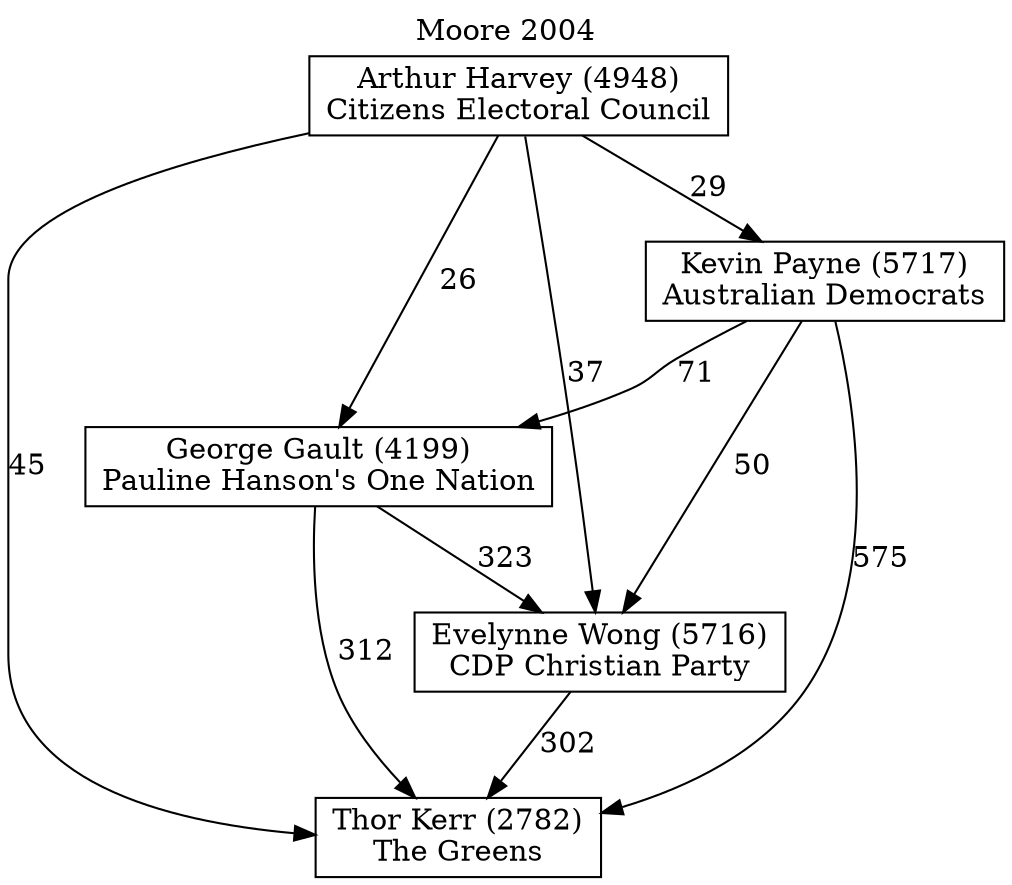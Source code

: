 // House preference flow
digraph "Thor Kerr (2782)_Moore_2004" {
	graph [label="Moore 2004" labelloc=t mclimit=10]
	node [shape=box]
	"Arthur Harvey (4948)" [label="Arthur Harvey (4948)
Citizens Electoral Council"]
	"Evelynne Wong (5716)" [label="Evelynne Wong (5716)
CDP Christian Party"]
	"George Gault (4199)" [label="George Gault (4199)
Pauline Hanson's One Nation"]
	"Kevin Payne (5717)" [label="Kevin Payne (5717)
Australian Democrats"]
	"Thor Kerr (2782)" [label="Thor Kerr (2782)
The Greens"]
	"Arthur Harvey (4948)" -> "Evelynne Wong (5716)" [label=37]
	"Arthur Harvey (4948)" -> "George Gault (4199)" [label=26]
	"Arthur Harvey (4948)" -> "Kevin Payne (5717)" [label=29]
	"Arthur Harvey (4948)" -> "Thor Kerr (2782)" [label=45]
	"Evelynne Wong (5716)" -> "Thor Kerr (2782)" [label=302]
	"George Gault (4199)" -> "Evelynne Wong (5716)" [label=323]
	"George Gault (4199)" -> "Thor Kerr (2782)" [label=312]
	"Kevin Payne (5717)" -> "Evelynne Wong (5716)" [label=50]
	"Kevin Payne (5717)" -> "George Gault (4199)" [label=71]
	"Kevin Payne (5717)" -> "Thor Kerr (2782)" [label=575]
}
